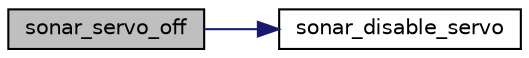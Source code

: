 digraph "sonar_servo_off"
{
  edge [fontname="Helvetica",fontsize="10",labelfontname="Helvetica",labelfontsize="10"];
  node [fontname="Helvetica",fontsize="10",shape=record];
  rankdir="LR";
  Node1 [label="sonar_servo_off",height=0.2,width=0.4,color="black", fillcolor="grey75", style="filled" fontcolor="black"];
  Node1 -> Node2 [color="midnightblue",fontsize="10",style="solid",fontname="Helvetica"];
  Node2 [label="sonar_disable_servo",height=0.2,width=0.4,color="black", fillcolor="white", style="filled",URL="$shared_2sonar_8c.html#a4f1b909d6e33e828b93f5fcbfa0a906a"];
}
